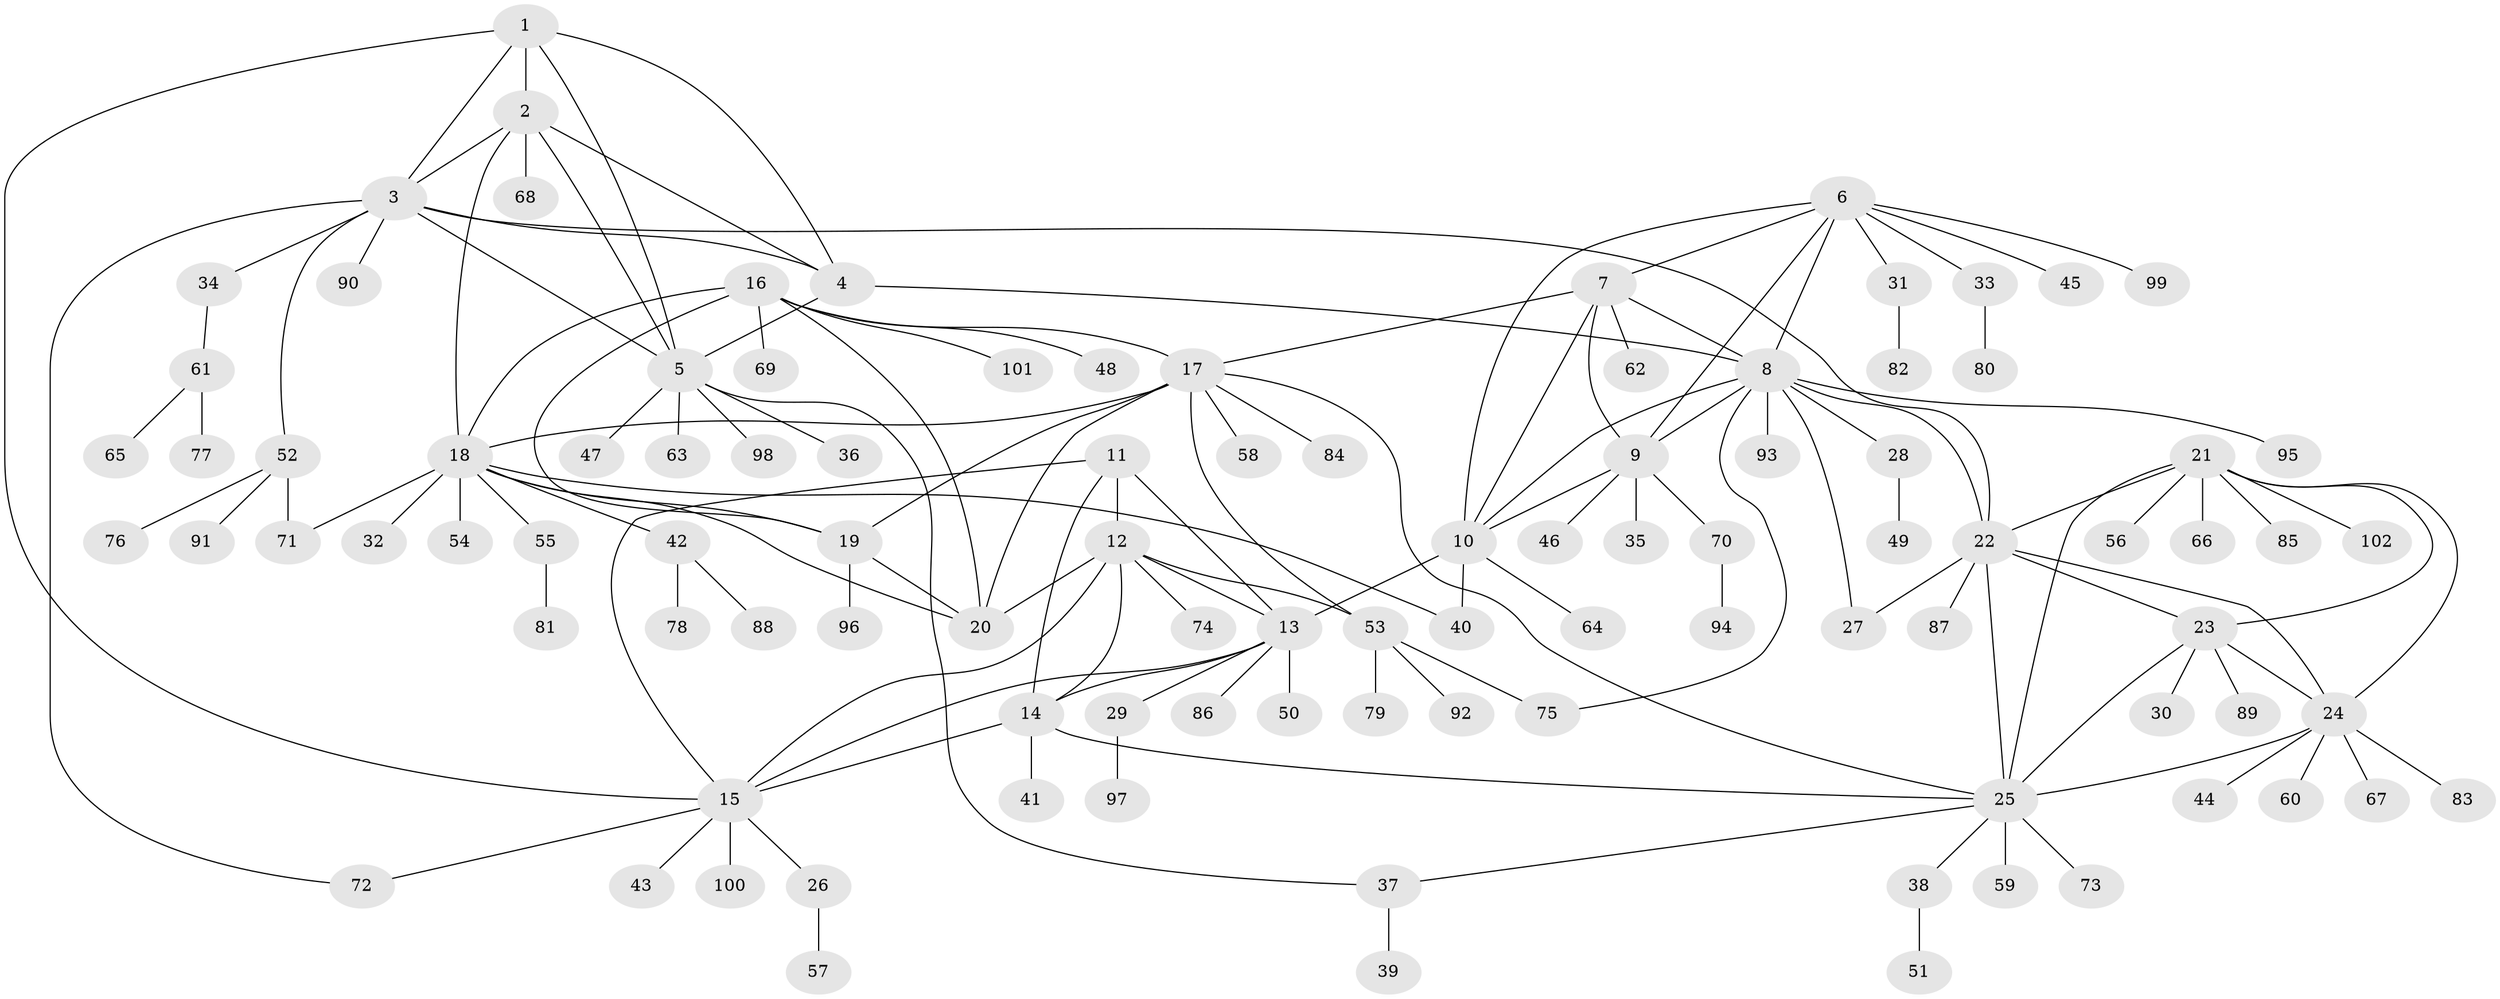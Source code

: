 // coarse degree distribution, {11: 0.02631578947368421, 10: 0.02631578947368421, 13: 0.013157894736842105, 7: 0.05263157894736842, 5: 0.039473684210526314, 6: 0.05263157894736842, 4: 0.02631578947368421, 3: 0.013157894736842105, 9: 0.013157894736842105, 8: 0.013157894736842105, 2: 0.17105263157894737, 1: 0.5526315789473685}
// Generated by graph-tools (version 1.1) at 2025/52/02/27/25 19:52:16]
// undirected, 102 vertices, 144 edges
graph export_dot {
graph [start="1"]
  node [color=gray90,style=filled];
  1;
  2;
  3;
  4;
  5;
  6;
  7;
  8;
  9;
  10;
  11;
  12;
  13;
  14;
  15;
  16;
  17;
  18;
  19;
  20;
  21;
  22;
  23;
  24;
  25;
  26;
  27;
  28;
  29;
  30;
  31;
  32;
  33;
  34;
  35;
  36;
  37;
  38;
  39;
  40;
  41;
  42;
  43;
  44;
  45;
  46;
  47;
  48;
  49;
  50;
  51;
  52;
  53;
  54;
  55;
  56;
  57;
  58;
  59;
  60;
  61;
  62;
  63;
  64;
  65;
  66;
  67;
  68;
  69;
  70;
  71;
  72;
  73;
  74;
  75;
  76;
  77;
  78;
  79;
  80;
  81;
  82;
  83;
  84;
  85;
  86;
  87;
  88;
  89;
  90;
  91;
  92;
  93;
  94;
  95;
  96;
  97;
  98;
  99;
  100;
  101;
  102;
  1 -- 2;
  1 -- 3;
  1 -- 4;
  1 -- 5;
  1 -- 15;
  2 -- 3;
  2 -- 4;
  2 -- 5;
  2 -- 18;
  2 -- 68;
  3 -- 4;
  3 -- 5;
  3 -- 22;
  3 -- 34;
  3 -- 52;
  3 -- 72;
  3 -- 90;
  4 -- 5;
  4 -- 8;
  5 -- 36;
  5 -- 37;
  5 -- 47;
  5 -- 63;
  5 -- 98;
  6 -- 7;
  6 -- 8;
  6 -- 9;
  6 -- 10;
  6 -- 31;
  6 -- 33;
  6 -- 45;
  6 -- 99;
  7 -- 8;
  7 -- 9;
  7 -- 10;
  7 -- 17;
  7 -- 62;
  8 -- 9;
  8 -- 10;
  8 -- 22;
  8 -- 27;
  8 -- 28;
  8 -- 75;
  8 -- 93;
  8 -- 95;
  9 -- 10;
  9 -- 35;
  9 -- 46;
  9 -- 70;
  10 -- 13;
  10 -- 40;
  10 -- 64;
  11 -- 12;
  11 -- 13;
  11 -- 14;
  11 -- 15;
  12 -- 13;
  12 -- 14;
  12 -- 15;
  12 -- 20;
  12 -- 53;
  12 -- 74;
  13 -- 14;
  13 -- 15;
  13 -- 29;
  13 -- 50;
  13 -- 86;
  14 -- 15;
  14 -- 25;
  14 -- 41;
  15 -- 26;
  15 -- 43;
  15 -- 72;
  15 -- 100;
  16 -- 17;
  16 -- 18;
  16 -- 19;
  16 -- 20;
  16 -- 48;
  16 -- 69;
  16 -- 101;
  17 -- 18;
  17 -- 19;
  17 -- 20;
  17 -- 25;
  17 -- 53;
  17 -- 58;
  17 -- 84;
  18 -- 19;
  18 -- 20;
  18 -- 32;
  18 -- 40;
  18 -- 42;
  18 -- 54;
  18 -- 55;
  18 -- 71;
  19 -- 20;
  19 -- 96;
  21 -- 22;
  21 -- 23;
  21 -- 24;
  21 -- 25;
  21 -- 56;
  21 -- 66;
  21 -- 85;
  21 -- 102;
  22 -- 23;
  22 -- 24;
  22 -- 25;
  22 -- 27;
  22 -- 87;
  23 -- 24;
  23 -- 25;
  23 -- 30;
  23 -- 89;
  24 -- 25;
  24 -- 44;
  24 -- 60;
  24 -- 67;
  24 -- 83;
  25 -- 37;
  25 -- 38;
  25 -- 59;
  25 -- 73;
  26 -- 57;
  28 -- 49;
  29 -- 97;
  31 -- 82;
  33 -- 80;
  34 -- 61;
  37 -- 39;
  38 -- 51;
  42 -- 78;
  42 -- 88;
  52 -- 71;
  52 -- 76;
  52 -- 91;
  53 -- 75;
  53 -- 79;
  53 -- 92;
  55 -- 81;
  61 -- 65;
  61 -- 77;
  70 -- 94;
}
